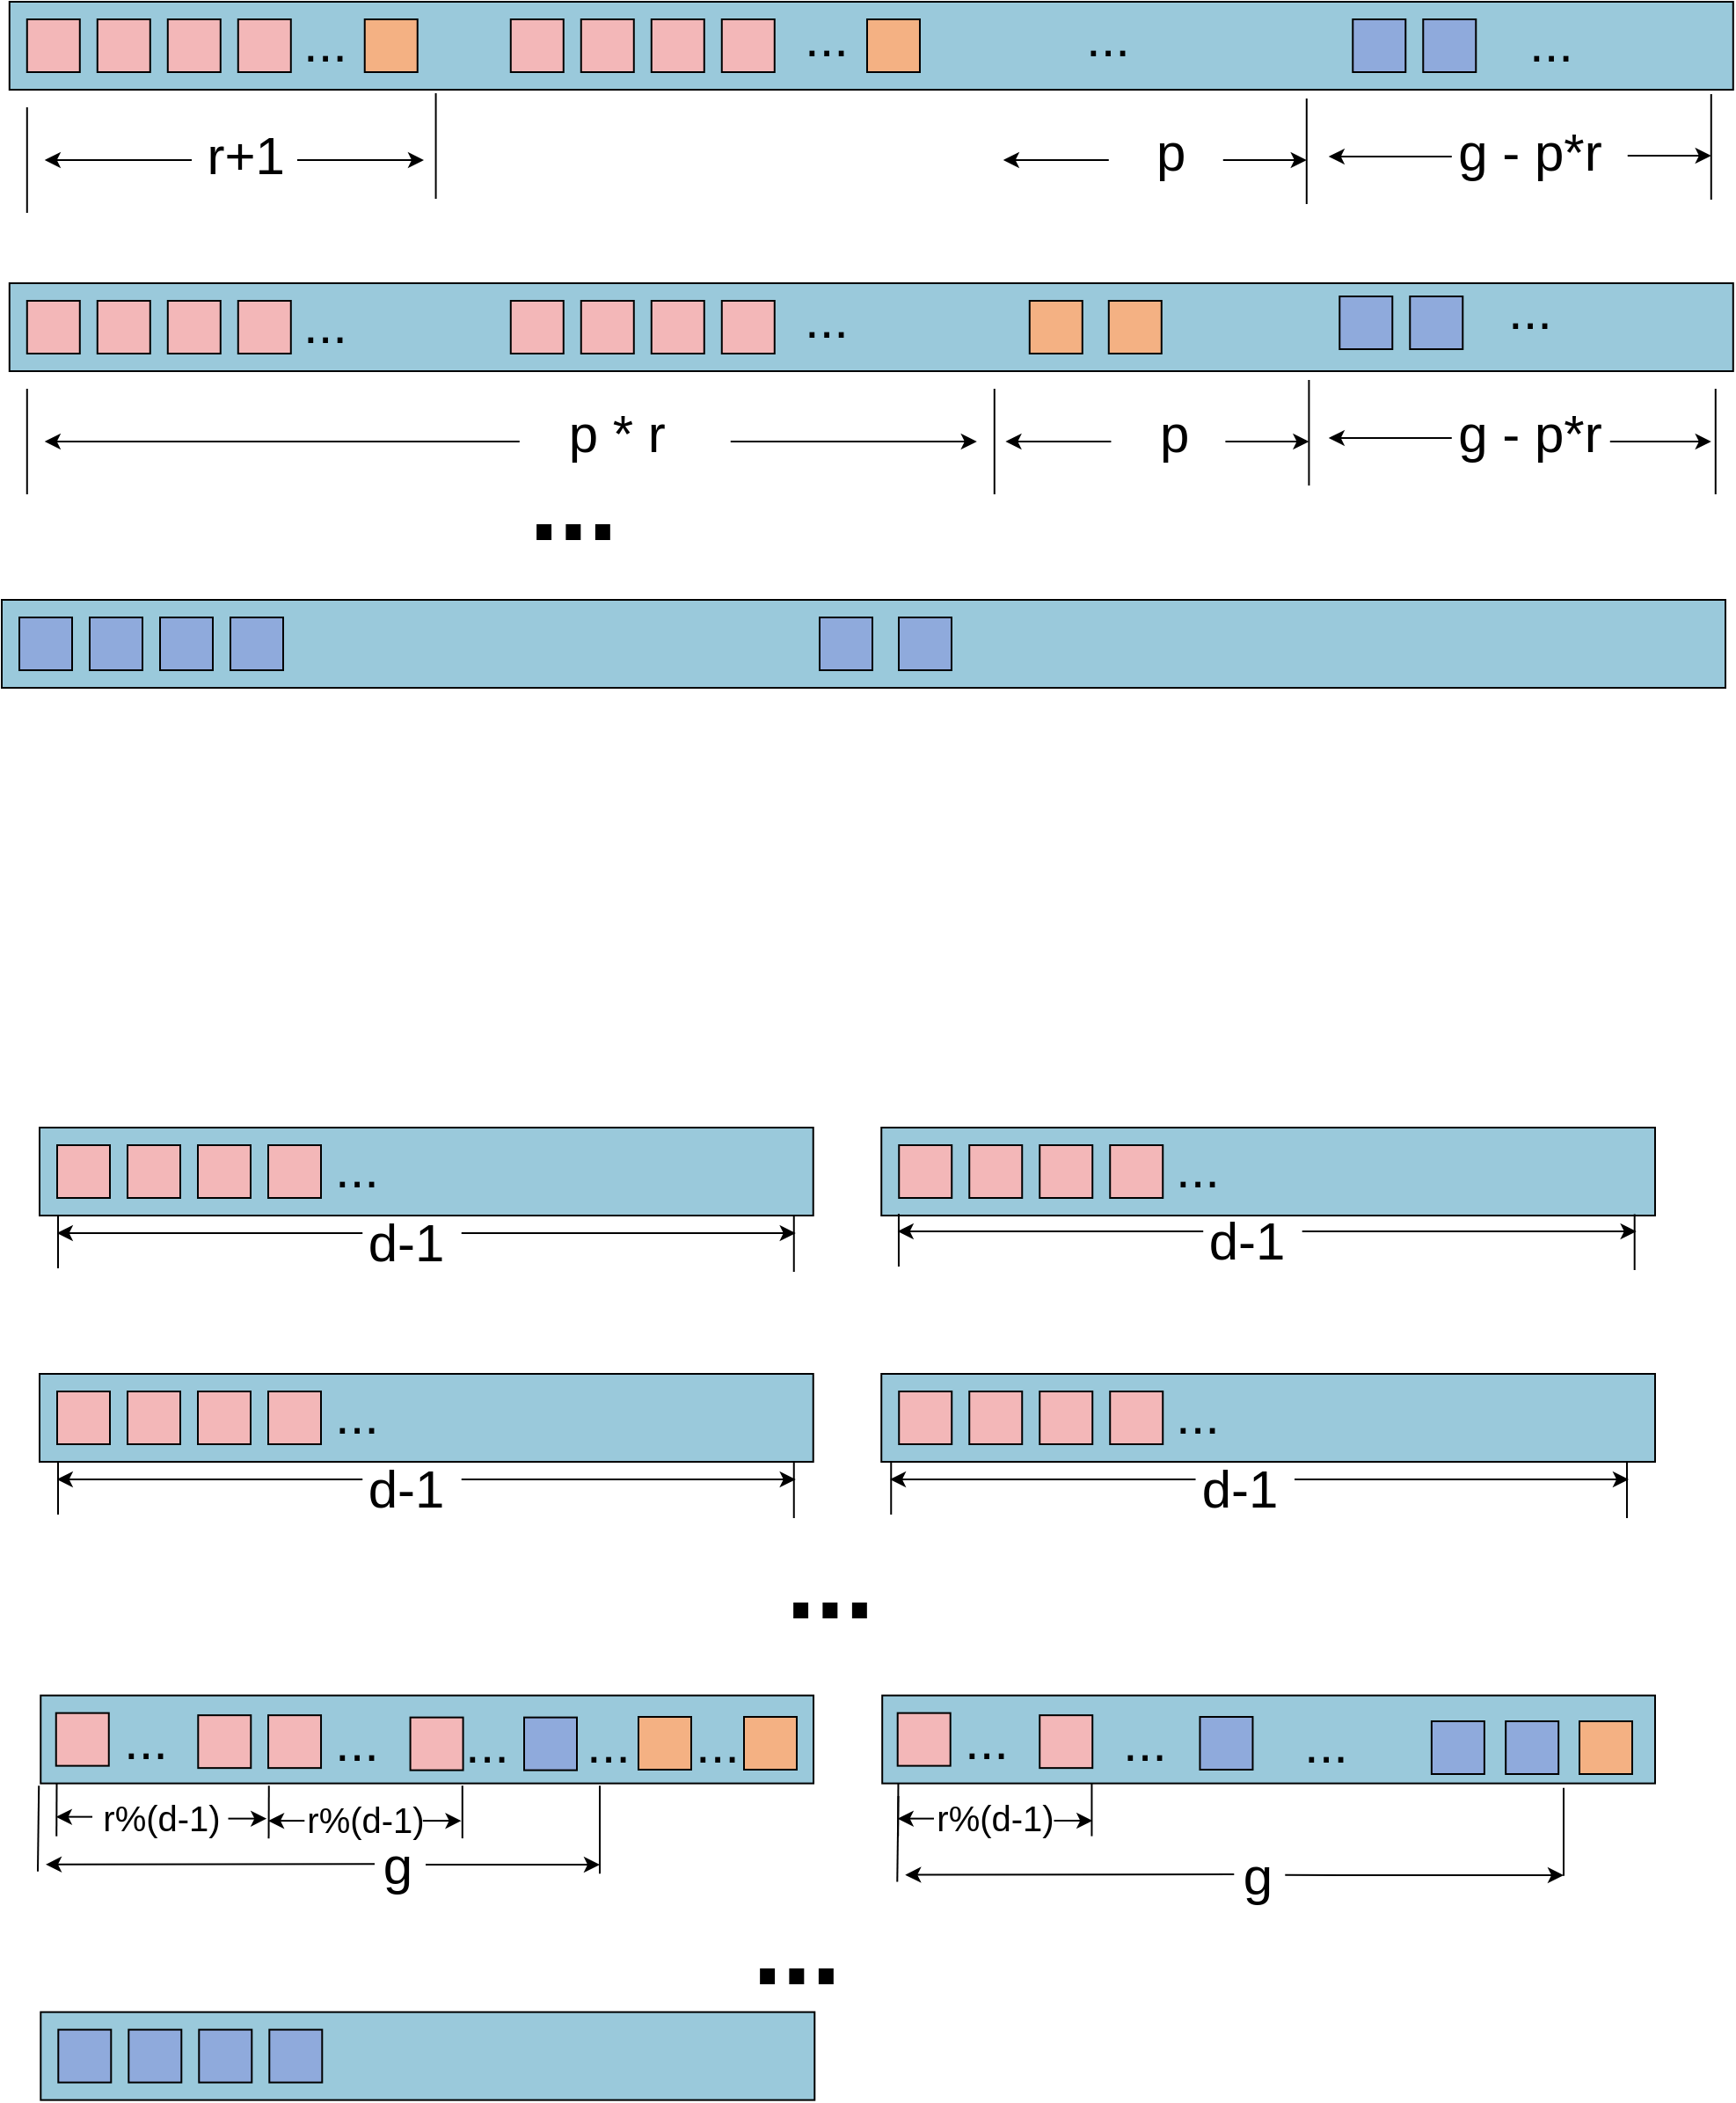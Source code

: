 <mxfile version="21.1.2" type="github">
  <diagram name="第 1 页" id="RxZDRAVCk1ZgQwJ-tOWn">
    <mxGraphModel dx="-123" dy="895" grid="0" gridSize="10" guides="1" tooltips="1" connect="1" arrows="1" fold="1" page="1" pageScale="1" pageWidth="1654" pageHeight="2336" math="0" shadow="0">
      <root>
        <mxCell id="0" />
        <mxCell id="1" parent="0" />
        <mxCell id="lr75-girmY2DZmhZpHpu-1" value="" style="rounded=0;whiteSpace=wrap;html=1;fontSize=30;fillColor=#9AC9DB;" vertex="1" parent="1">
          <mxGeometry x="1703.39" y="178" width="980" height="50" as="geometry" />
        </mxCell>
        <mxCell id="lr75-girmY2DZmhZpHpu-2" value="" style="rounded=0;whiteSpace=wrap;html=1;fontSize=30;fillColor=#F3B7B8;" vertex="1" parent="1">
          <mxGeometry x="1793.39" y="188" width="30" height="30" as="geometry" />
        </mxCell>
        <mxCell id="lr75-girmY2DZmhZpHpu-3" value="" style="rounded=0;whiteSpace=wrap;html=1;fontSize=30;fillColor=#F3B7B8;" vertex="1" parent="1">
          <mxGeometry x="1833.39" y="188" width="30" height="30" as="geometry" />
        </mxCell>
        <mxCell id="lr75-girmY2DZmhZpHpu-4" value="" style="rounded=0;whiteSpace=wrap;html=1;fontSize=30;fillColor=#F3B7B8;" vertex="1" parent="1">
          <mxGeometry x="1713.39" y="188" width="30" height="30" as="geometry" />
        </mxCell>
        <mxCell id="lr75-girmY2DZmhZpHpu-5" value="" style="rounded=0;whiteSpace=wrap;html=1;fontSize=30;fillColor=#F3B7B8;" vertex="1" parent="1">
          <mxGeometry x="1753.39" y="188" width="30" height="30" as="geometry" />
        </mxCell>
        <mxCell id="lr75-girmY2DZmhZpHpu-6" value="" style="endArrow=none;html=1;rounded=0;fontSize=30;" edge="1" parent="1">
          <mxGeometry width="50" height="50" relative="1" as="geometry">
            <mxPoint x="1713.39" y="298" as="sourcePoint" />
            <mxPoint x="1713.39" y="238" as="targetPoint" />
          </mxGeometry>
        </mxCell>
        <mxCell id="lr75-girmY2DZmhZpHpu-7" value="" style="endArrow=none;html=1;rounded=0;fontSize=30;" edge="1" parent="1">
          <mxGeometry width="50" height="50" relative="1" as="geometry">
            <mxPoint x="1945.79" y="290" as="sourcePoint" />
            <mxPoint x="1945.79" y="230" as="targetPoint" />
          </mxGeometry>
        </mxCell>
        <mxCell id="lr75-girmY2DZmhZpHpu-8" value="" style="endArrow=classic;html=1;rounded=0;fontSize=30;" edge="1" parent="1">
          <mxGeometry width="50" height="50" relative="1" as="geometry">
            <mxPoint x="1867" y="268" as="sourcePoint" />
            <mxPoint x="1939" y="268" as="targetPoint" />
          </mxGeometry>
        </mxCell>
        <mxCell id="lr75-girmY2DZmhZpHpu-9" value="" style="endArrow=classic;html=1;rounded=0;fontSize=30;" edge="1" parent="1">
          <mxGeometry width="50" height="50" relative="1" as="geometry">
            <mxPoint x="1807" y="268" as="sourcePoint" />
            <mxPoint x="1723.39" y="268" as="targetPoint" />
          </mxGeometry>
        </mxCell>
        <mxCell id="lr75-girmY2DZmhZpHpu-10" value="" style="rounded=0;whiteSpace=wrap;html=1;fontSize=30;fillColor=#F3B7B8;" vertex="1" parent="1">
          <mxGeometry x="2068.39" y="188" width="30" height="30" as="geometry" />
        </mxCell>
        <mxCell id="lr75-girmY2DZmhZpHpu-11" value="" style="rounded=0;whiteSpace=wrap;html=1;fontSize=30;fillColor=#F3B7B8;" vertex="1" parent="1">
          <mxGeometry x="2108.39" y="188" width="30" height="30" as="geometry" />
        </mxCell>
        <mxCell id="lr75-girmY2DZmhZpHpu-12" value="" style="rounded=0;whiteSpace=wrap;html=1;fontSize=30;fillColor=#F3B7B8;" vertex="1" parent="1">
          <mxGeometry x="1988.39" y="188" width="30" height="30" as="geometry" />
        </mxCell>
        <mxCell id="lr75-girmY2DZmhZpHpu-13" value="" style="rounded=0;whiteSpace=wrap;html=1;fontSize=30;fillColor=#F3B7B8;" vertex="1" parent="1">
          <mxGeometry x="2028.39" y="188" width="30" height="30" as="geometry" />
        </mxCell>
        <mxCell id="lr75-girmY2DZmhZpHpu-14" value="..." style="text;html=1;strokeColor=none;fillColor=none;align=center;verticalAlign=middle;whiteSpace=wrap;rounded=0;fontSize=30;" vertex="1" parent="1">
          <mxGeometry x="1853.39" y="185.5" width="60" height="30" as="geometry" />
        </mxCell>
        <mxCell id="lr75-girmY2DZmhZpHpu-15" value="..." style="text;html=1;strokeColor=none;fillColor=none;align=center;verticalAlign=middle;whiteSpace=wrap;rounded=0;fontSize=30;" vertex="1" parent="1">
          <mxGeometry x="2138.39" y="183" width="60" height="30" as="geometry" />
        </mxCell>
        <mxCell id="lr75-girmY2DZmhZpHpu-16" value="" style="rounded=0;whiteSpace=wrap;html=1;fontSize=30;fillColor=#F4B183;" vertex="1" parent="1">
          <mxGeometry x="1905.37" y="188" width="30" height="30" as="geometry" />
        </mxCell>
        <mxCell id="lr75-girmY2DZmhZpHpu-17" value="" style="rounded=0;whiteSpace=wrap;html=1;fontSize=30;fillColor=#F4B183;" vertex="1" parent="1">
          <mxGeometry x="2190.99" y="188" width="30" height="30" as="geometry" />
        </mxCell>
        <mxCell id="lr75-girmY2DZmhZpHpu-18" value="r+1&amp;nbsp;" style="text;html=1;strokeColor=none;fillColor=none;align=center;verticalAlign=middle;whiteSpace=wrap;rounded=0;fontSize=30;" vertex="1" parent="1">
          <mxGeometry x="1807" y="250" width="70" height="30" as="geometry" />
        </mxCell>
        <mxCell id="lr75-girmY2DZmhZpHpu-19" value="" style="rounded=0;whiteSpace=wrap;html=1;fontSize=30;fillColor=#9AC9DB;" vertex="1" parent="1">
          <mxGeometry x="1703.39" y="338" width="980" height="50" as="geometry" />
        </mxCell>
        <mxCell id="lr75-girmY2DZmhZpHpu-20" value="" style="rounded=0;whiteSpace=wrap;html=1;fontSize=30;fillColor=#F3B7B8;" vertex="1" parent="1">
          <mxGeometry x="1793.39" y="348" width="30" height="30" as="geometry" />
        </mxCell>
        <mxCell id="lr75-girmY2DZmhZpHpu-21" value="" style="rounded=0;whiteSpace=wrap;html=1;fontSize=30;fillColor=#F3B7B8;" vertex="1" parent="1">
          <mxGeometry x="1833.39" y="348" width="30" height="30" as="geometry" />
        </mxCell>
        <mxCell id="lr75-girmY2DZmhZpHpu-22" value="" style="rounded=0;whiteSpace=wrap;html=1;fontSize=30;fillColor=#F3B7B8;" vertex="1" parent="1">
          <mxGeometry x="1713.39" y="348" width="30" height="30" as="geometry" />
        </mxCell>
        <mxCell id="lr75-girmY2DZmhZpHpu-23" value="" style="rounded=0;whiteSpace=wrap;html=1;fontSize=30;fillColor=#F3B7B8;" vertex="1" parent="1">
          <mxGeometry x="1753.39" y="348" width="30" height="30" as="geometry" />
        </mxCell>
        <mxCell id="lr75-girmY2DZmhZpHpu-24" value="" style="endArrow=none;html=1;rounded=0;fontSize=30;" edge="1" parent="1">
          <mxGeometry width="50" height="50" relative="1" as="geometry">
            <mxPoint x="1713.39" y="458" as="sourcePoint" />
            <mxPoint x="1713.39" y="398" as="targetPoint" />
          </mxGeometry>
        </mxCell>
        <mxCell id="lr75-girmY2DZmhZpHpu-25" value="" style="endArrow=none;html=1;rounded=0;fontSize=30;" edge="1" parent="1">
          <mxGeometry width="50" height="50" relative="1" as="geometry">
            <mxPoint x="2263.39" y="458" as="sourcePoint" />
            <mxPoint x="2263.39" y="398" as="targetPoint" />
          </mxGeometry>
        </mxCell>
        <mxCell id="lr75-girmY2DZmhZpHpu-26" value="" style="endArrow=classic;html=1;rounded=0;fontSize=30;" edge="1" parent="1">
          <mxGeometry width="50" height="50" relative="1" as="geometry">
            <mxPoint x="2113.39" y="428" as="sourcePoint" />
            <mxPoint x="2253.39" y="428" as="targetPoint" />
          </mxGeometry>
        </mxCell>
        <mxCell id="lr75-girmY2DZmhZpHpu-27" value="" style="endArrow=classic;html=1;rounded=0;fontSize=30;" edge="1" parent="1">
          <mxGeometry width="50" height="50" relative="1" as="geometry">
            <mxPoint x="1993.39" y="428" as="sourcePoint" />
            <mxPoint x="1723.39" y="428" as="targetPoint" />
          </mxGeometry>
        </mxCell>
        <mxCell id="lr75-girmY2DZmhZpHpu-28" value="" style="rounded=0;whiteSpace=wrap;html=1;fontSize=30;fillColor=#F3B7B8;" vertex="1" parent="1">
          <mxGeometry x="2068.39" y="348" width="30" height="30" as="geometry" />
        </mxCell>
        <mxCell id="lr75-girmY2DZmhZpHpu-29" value="" style="rounded=0;whiteSpace=wrap;html=1;fontSize=30;fillColor=#F3B7B8;" vertex="1" parent="1">
          <mxGeometry x="2108.39" y="348" width="30" height="30" as="geometry" />
        </mxCell>
        <mxCell id="lr75-girmY2DZmhZpHpu-30" value="" style="rounded=0;whiteSpace=wrap;html=1;fontSize=30;fillColor=#F3B7B8;" vertex="1" parent="1">
          <mxGeometry x="1988.39" y="348" width="30" height="30" as="geometry" />
        </mxCell>
        <mxCell id="lr75-girmY2DZmhZpHpu-31" value="" style="rounded=0;whiteSpace=wrap;html=1;fontSize=30;fillColor=#F3B7B8;" vertex="1" parent="1">
          <mxGeometry x="2028.39" y="348" width="30" height="30" as="geometry" />
        </mxCell>
        <mxCell id="lr75-girmY2DZmhZpHpu-32" value="..." style="text;html=1;strokeColor=none;fillColor=none;align=center;verticalAlign=middle;whiteSpace=wrap;rounded=0;fontSize=30;" vertex="1" parent="1">
          <mxGeometry x="1853.39" y="345.5" width="60" height="30" as="geometry" />
        </mxCell>
        <mxCell id="lr75-girmY2DZmhZpHpu-33" value="..." style="text;html=1;strokeColor=none;fillColor=none;align=center;verticalAlign=middle;whiteSpace=wrap;rounded=0;fontSize=30;" vertex="1" parent="1">
          <mxGeometry x="2138.39" y="343" width="60" height="30" as="geometry" />
        </mxCell>
        <mxCell id="lr75-girmY2DZmhZpHpu-34" value="" style="rounded=0;whiteSpace=wrap;html=1;fontSize=30;fillColor=#F4B183;" vertex="1" parent="1">
          <mxGeometry x="2283.39" y="348" width="30" height="30" as="geometry" />
        </mxCell>
        <mxCell id="lr75-girmY2DZmhZpHpu-35" value="" style="rounded=0;whiteSpace=wrap;html=1;fontSize=30;fillColor=#F4B183;" vertex="1" parent="1">
          <mxGeometry x="2328.39" y="348" width="30" height="30" as="geometry" />
        </mxCell>
        <mxCell id="lr75-girmY2DZmhZpHpu-36" value="p * r&amp;nbsp;" style="text;html=1;strokeColor=none;fillColor=none;align=center;verticalAlign=middle;whiteSpace=wrap;rounded=0;fontSize=30;" vertex="1" parent="1">
          <mxGeometry x="1988.39" y="408" width="130" height="30" as="geometry" />
        </mxCell>
        <mxCell id="lr75-girmY2DZmhZpHpu-37" value="" style="rounded=0;whiteSpace=wrap;html=1;fontSize=30;fillColor=#8FAADC;" vertex="1" parent="1">
          <mxGeometry x="2467.14" y="188" width="30" height="30" as="geometry" />
        </mxCell>
        <mxCell id="lr75-girmY2DZmhZpHpu-38" value="" style="rounded=0;whiteSpace=wrap;html=1;fontSize=30;fillColor=#8FAADC;" vertex="1" parent="1">
          <mxGeometry x="2507.14" y="188" width="30" height="30" as="geometry" />
        </mxCell>
        <mxCell id="lr75-girmY2DZmhZpHpu-39" value="" style="rounded=0;whiteSpace=wrap;html=1;fontSize=30;fillColor=#8FAADC;" vertex="1" parent="1">
          <mxGeometry x="2459.64" y="345.5" width="30" height="30" as="geometry" />
        </mxCell>
        <mxCell id="lr75-girmY2DZmhZpHpu-40" value="" style="rounded=0;whiteSpace=wrap;html=1;fontSize=30;fillColor=#8FAADC;" vertex="1" parent="1">
          <mxGeometry x="2499.64" y="345.5" width="30" height="30" as="geometry" />
        </mxCell>
        <mxCell id="lr75-girmY2DZmhZpHpu-41" value="" style="endArrow=none;html=1;rounded=0;fontSize=30;" edge="1" parent="1">
          <mxGeometry width="50" height="50" relative="1" as="geometry">
            <mxPoint x="2440.89" y="293" as="sourcePoint" />
            <mxPoint x="2440.89" y="233" as="targetPoint" />
          </mxGeometry>
        </mxCell>
        <mxCell id="lr75-girmY2DZmhZpHpu-42" value="" style="endArrow=classic;html=1;rounded=0;fontSize=30;" edge="1" parent="1">
          <mxGeometry width="50" height="50" relative="1" as="geometry">
            <mxPoint x="2393.39" y="268" as="sourcePoint" />
            <mxPoint x="2440.89" y="268" as="targetPoint" />
          </mxGeometry>
        </mxCell>
        <mxCell id="lr75-girmY2DZmhZpHpu-43" value="" style="endArrow=classic;html=1;rounded=0;fontSize=30;" edge="1" parent="1">
          <mxGeometry width="50" height="50" relative="1" as="geometry">
            <mxPoint x="2328.39" y="268" as="sourcePoint" />
            <mxPoint x="2268.39" y="268" as="targetPoint" />
          </mxGeometry>
        </mxCell>
        <mxCell id="lr75-girmY2DZmhZpHpu-44" value="p&amp;nbsp;" style="text;html=1;strokeColor=none;fillColor=none;align=center;verticalAlign=middle;whiteSpace=wrap;rounded=0;fontSize=30;" vertex="1" parent="1">
          <mxGeometry x="2303.39" y="248" width="130" height="30" as="geometry" />
        </mxCell>
        <mxCell id="lr75-girmY2DZmhZpHpu-45" value="..." style="text;html=1;strokeColor=none;fillColor=none;align=center;verticalAlign=middle;whiteSpace=wrap;rounded=0;fontSize=30;" vertex="1" parent="1">
          <mxGeometry x="2298.39" y="183" width="60" height="30" as="geometry" />
        </mxCell>
        <mxCell id="lr75-girmY2DZmhZpHpu-46" value="" style="endArrow=none;html=1;rounded=0;fontSize=30;" edge="1" parent="1">
          <mxGeometry width="50" height="50" relative="1" as="geometry">
            <mxPoint x="2442.21" y="453" as="sourcePoint" />
            <mxPoint x="2442.21" y="393" as="targetPoint" />
          </mxGeometry>
        </mxCell>
        <mxCell id="lr75-girmY2DZmhZpHpu-47" value="" style="endArrow=classic;html=1;rounded=0;fontSize=30;" edge="1" parent="1">
          <mxGeometry width="50" height="50" relative="1" as="geometry">
            <mxPoint x="2394.71" y="428" as="sourcePoint" />
            <mxPoint x="2442.21" y="428" as="targetPoint" />
          </mxGeometry>
        </mxCell>
        <mxCell id="lr75-girmY2DZmhZpHpu-48" value="" style="endArrow=classic;html=1;rounded=0;fontSize=30;" edge="1" parent="1">
          <mxGeometry width="50" height="50" relative="1" as="geometry">
            <mxPoint x="2329.71" y="428" as="sourcePoint" />
            <mxPoint x="2269.71" y="428" as="targetPoint" />
          </mxGeometry>
        </mxCell>
        <mxCell id="lr75-girmY2DZmhZpHpu-49" value="p&amp;nbsp;" style="text;html=1;strokeColor=none;fillColor=none;align=center;verticalAlign=middle;whiteSpace=wrap;rounded=0;fontSize=30;" vertex="1" parent="1">
          <mxGeometry x="2304.71" y="408" width="130" height="30" as="geometry" />
        </mxCell>
        <mxCell id="lr75-girmY2DZmhZpHpu-50" value="" style="endArrow=none;html=1;rounded=0;fontSize=30;" edge="1" parent="1">
          <mxGeometry width="50" height="50" relative="1" as="geometry">
            <mxPoint x="2670.89" y="290.5" as="sourcePoint" />
            <mxPoint x="2670.89" y="230.5" as="targetPoint" />
          </mxGeometry>
        </mxCell>
        <mxCell id="lr75-girmY2DZmhZpHpu-51" value="" style="endArrow=classic;html=1;rounded=0;fontSize=30;" edge="1" parent="1">
          <mxGeometry width="50" height="50" relative="1" as="geometry">
            <mxPoint x="2623.39" y="265.5" as="sourcePoint" />
            <mxPoint x="2670.89" y="265.5" as="targetPoint" />
          </mxGeometry>
        </mxCell>
        <mxCell id="lr75-girmY2DZmhZpHpu-52" value="" style="endArrow=classic;html=1;rounded=0;fontSize=30;" edge="1" parent="1">
          <mxGeometry width="50" height="50" relative="1" as="geometry">
            <mxPoint x="2523.39" y="266" as="sourcePoint" />
            <mxPoint x="2453.39" y="266" as="targetPoint" />
          </mxGeometry>
        </mxCell>
        <mxCell id="lr75-girmY2DZmhZpHpu-53" value="g - p*r" style="text;html=1;strokeColor=none;fillColor=none;align=center;verticalAlign=middle;whiteSpace=wrap;rounded=0;fontSize=30;" vertex="1" parent="1">
          <mxGeometry x="2503.39" y="248" width="130" height="30" as="geometry" />
        </mxCell>
        <mxCell id="lr75-girmY2DZmhZpHpu-54" value="" style="endArrow=classic;html=1;rounded=0;fontSize=30;" edge="1" parent="1">
          <mxGeometry width="50" height="50" relative="1" as="geometry">
            <mxPoint x="2613.39" y="428" as="sourcePoint" />
            <mxPoint x="2670.89" y="428" as="targetPoint" />
          </mxGeometry>
        </mxCell>
        <mxCell id="lr75-girmY2DZmhZpHpu-55" value="" style="endArrow=classic;html=1;rounded=0;fontSize=30;" edge="1" parent="1">
          <mxGeometry width="50" height="50" relative="1" as="geometry">
            <mxPoint x="2523.39" y="426.0" as="sourcePoint" />
            <mxPoint x="2453.39" y="426.0" as="targetPoint" />
          </mxGeometry>
        </mxCell>
        <mxCell id="lr75-girmY2DZmhZpHpu-56" value="g - p*r" style="text;html=1;strokeColor=none;fillColor=none;align=center;verticalAlign=middle;whiteSpace=wrap;rounded=0;fontSize=30;" vertex="1" parent="1">
          <mxGeometry x="2518.39" y="408" width="100" height="30" as="geometry" />
        </mxCell>
        <mxCell id="lr75-girmY2DZmhZpHpu-57" value="" style="endArrow=none;html=1;rounded=0;fontSize=30;" edge="1" parent="1">
          <mxGeometry width="50" height="50" relative="1" as="geometry">
            <mxPoint x="2673.39" y="458" as="sourcePoint" />
            <mxPoint x="2673.39" y="398" as="targetPoint" />
          </mxGeometry>
        </mxCell>
        <mxCell id="lr75-girmY2DZmhZpHpu-58" value="&lt;b&gt;&lt;font style=&quot;font-size: 60px;&quot;&gt;...&lt;/font&gt;&lt;/b&gt;" style="text;html=1;strokeColor=none;fillColor=none;align=center;verticalAlign=middle;whiteSpace=wrap;rounded=0;fontSize=30;" vertex="1" parent="1">
          <mxGeometry x="1994.0" y="448" width="60" height="30" as="geometry" />
        </mxCell>
        <mxCell id="lr75-girmY2DZmhZpHpu-64" value="..." style="text;html=1;strokeColor=none;fillColor=none;align=center;verticalAlign=middle;whiteSpace=wrap;rounded=0;fontSize=30;" vertex="1" parent="1">
          <mxGeometry x="2549.64" y="185.5" width="60" height="30" as="geometry" />
        </mxCell>
        <mxCell id="lr75-girmY2DZmhZpHpu-65" value="..." style="text;html=1;strokeColor=none;fillColor=none;align=center;verticalAlign=middle;whiteSpace=wrap;rounded=0;fontSize=30;" vertex="1" parent="1">
          <mxGeometry x="2538.39" y="338" width="60" height="30" as="geometry" />
        </mxCell>
        <mxCell id="lr75-girmY2DZmhZpHpu-66" value="" style="rounded=0;whiteSpace=wrap;html=1;fontSize=30;fillColor=#9AC9DB;" vertex="1" parent="1">
          <mxGeometry x="1699.0" y="518" width="980" height="50" as="geometry" />
        </mxCell>
        <mxCell id="lr75-girmY2DZmhZpHpu-67" value="" style="rounded=0;whiteSpace=wrap;html=1;fontSize=30;fillColor=#8FAADC;" vertex="1" parent="1">
          <mxGeometry x="1709.0" y="528" width="30" height="30" as="geometry" />
        </mxCell>
        <mxCell id="lr75-girmY2DZmhZpHpu-68" value="" style="rounded=0;whiteSpace=wrap;html=1;fontSize=30;fillColor=#8FAADC;" vertex="1" parent="1">
          <mxGeometry x="1749.0" y="528" width="30" height="30" as="geometry" />
        </mxCell>
        <mxCell id="lr75-girmY2DZmhZpHpu-69" value="" style="rounded=0;whiteSpace=wrap;html=1;fontSize=30;fillColor=#8FAADC;" vertex="1" parent="1">
          <mxGeometry x="1789.0" y="528" width="30" height="30" as="geometry" />
        </mxCell>
        <mxCell id="lr75-girmY2DZmhZpHpu-70" value="" style="rounded=0;whiteSpace=wrap;html=1;fontSize=30;fillColor=#8FAADC;" vertex="1" parent="1">
          <mxGeometry x="1829.0" y="528" width="30" height="30" as="geometry" />
        </mxCell>
        <mxCell id="lr75-girmY2DZmhZpHpu-71" value="" style="rounded=0;whiteSpace=wrap;html=1;fontSize=30;fillColor=#8FAADC;" vertex="1" parent="1">
          <mxGeometry x="2164" y="528" width="30" height="30" as="geometry" />
        </mxCell>
        <mxCell id="lr75-girmY2DZmhZpHpu-72" value="" style="rounded=0;whiteSpace=wrap;html=1;fontSize=30;fillColor=#8FAADC;" vertex="1" parent="1">
          <mxGeometry x="2209" y="528" width="30" height="30" as="geometry" />
        </mxCell>
        <mxCell id="lr75-girmY2DZmhZpHpu-88" value="" style="rounded=0;whiteSpace=wrap;html=1;fontSize=30;fillColor=#9AC9DB;" vertex="1" parent="1">
          <mxGeometry x="1720.5" y="818.0" width="439.87" height="50" as="geometry" />
        </mxCell>
        <mxCell id="lr75-girmY2DZmhZpHpu-89" value="" style="rounded=0;whiteSpace=wrap;html=1;fontSize=30;fillColor=#F3B7B8;" vertex="1" parent="1">
          <mxGeometry x="1810.5" y="828.0" width="30" height="30" as="geometry" />
        </mxCell>
        <mxCell id="lr75-girmY2DZmhZpHpu-90" value="" style="rounded=0;whiteSpace=wrap;html=1;fontSize=30;fillColor=#F3B7B8;" vertex="1" parent="1">
          <mxGeometry x="1850.5" y="828.0" width="30" height="30" as="geometry" />
        </mxCell>
        <mxCell id="lr75-girmY2DZmhZpHpu-91" value="" style="rounded=0;whiteSpace=wrap;html=1;fontSize=30;fillColor=#F3B7B8;" vertex="1" parent="1">
          <mxGeometry x="1730.5" y="828.0" width="30" height="30" as="geometry" />
        </mxCell>
        <mxCell id="lr75-girmY2DZmhZpHpu-92" value="" style="rounded=0;whiteSpace=wrap;html=1;fontSize=30;fillColor=#F3B7B8;" vertex="1" parent="1">
          <mxGeometry x="1770.5" y="828.0" width="30" height="30" as="geometry" />
        </mxCell>
        <mxCell id="lr75-girmY2DZmhZpHpu-94" value="" style="endArrow=none;html=1;rounded=0;fontSize=30;entryX=0.975;entryY=0.965;entryDx=0;entryDy=0;entryPerimeter=0;" edge="1" parent="1">
          <mxGeometry width="50" height="50" relative="1" as="geometry">
            <mxPoint x="2149.37" y="900.0" as="sourcePoint" />
            <mxPoint x="2149.373" y="868.25" as="targetPoint" />
          </mxGeometry>
        </mxCell>
        <mxCell id="lr75-girmY2DZmhZpHpu-97" value="..." style="text;html=1;strokeColor=none;fillColor=none;align=center;verticalAlign=middle;whiteSpace=wrap;rounded=0;fontSize=30;" vertex="1" parent="1">
          <mxGeometry x="1870.5" y="825.5" width="60" height="30" as="geometry" />
        </mxCell>
        <mxCell id="lr75-girmY2DZmhZpHpu-98" value="" style="rounded=0;whiteSpace=wrap;html=1;fontSize=30;fillColor=#9AC9DB;" vertex="1" parent="1">
          <mxGeometry x="1721.15" y="1320.82" width="440" height="50" as="geometry" />
        </mxCell>
        <mxCell id="lr75-girmY2DZmhZpHpu-99" value="" style="rounded=0;whiteSpace=wrap;html=1;fontSize=30;fillColor=#8FAADC;" vertex="1" parent="1">
          <mxGeometry x="1731.15" y="1330.82" width="30" height="30" as="geometry" />
        </mxCell>
        <mxCell id="lr75-girmY2DZmhZpHpu-100" value="" style="rounded=0;whiteSpace=wrap;html=1;fontSize=30;fillColor=#8FAADC;" vertex="1" parent="1">
          <mxGeometry x="1771.15" y="1330.82" width="30" height="30" as="geometry" />
        </mxCell>
        <mxCell id="lr75-girmY2DZmhZpHpu-101" value="" style="rounded=0;whiteSpace=wrap;html=1;fontSize=30;fillColor=#8FAADC;" vertex="1" parent="1">
          <mxGeometry x="1811.15" y="1330.82" width="30" height="30" as="geometry" />
        </mxCell>
        <mxCell id="lr75-girmY2DZmhZpHpu-102" value="" style="rounded=0;whiteSpace=wrap;html=1;fontSize=30;fillColor=#8FAADC;" vertex="1" parent="1">
          <mxGeometry x="1851.15" y="1330.82" width="30" height="30" as="geometry" />
        </mxCell>
        <mxCell id="lr75-girmY2DZmhZpHpu-107" value="" style="endArrow=none;html=1;rounded=0;fontSize=30;" edge="1" parent="1">
          <mxGeometry width="50" height="50" relative="1" as="geometry">
            <mxPoint x="1731" y="898.0" as="sourcePoint" />
            <mxPoint x="1731" y="868.0" as="targetPoint" />
          </mxGeometry>
        </mxCell>
        <mxCell id="lr75-girmY2DZmhZpHpu-108" value="" style="endArrow=classic;html=1;rounded=0;fontSize=30;" edge="1" parent="1">
          <mxGeometry width="50" height="50" relative="1" as="geometry">
            <mxPoint x="1904.12" y="878.0" as="sourcePoint" />
            <mxPoint x="1730.37" y="878.0" as="targetPoint" />
          </mxGeometry>
        </mxCell>
        <mxCell id="lr75-girmY2DZmhZpHpu-109" value="" style="endArrow=classic;html=1;rounded=0;fontSize=30;" edge="1" parent="1">
          <mxGeometry width="50" height="50" relative="1" as="geometry">
            <mxPoint x="1960.37" y="878.0" as="sourcePoint" />
            <mxPoint x="2150.37" y="878.0" as="targetPoint" />
          </mxGeometry>
        </mxCell>
        <mxCell id="lr75-girmY2DZmhZpHpu-110" value="d-1" style="text;html=1;strokeColor=none;fillColor=none;align=center;verticalAlign=middle;whiteSpace=wrap;rounded=0;fontSize=30;" vertex="1" parent="1">
          <mxGeometry x="1902.25" y="868.0" width="53.75" height="30" as="geometry" />
        </mxCell>
        <mxCell id="lr75-girmY2DZmhZpHpu-111" value="" style="rounded=0;whiteSpace=wrap;html=1;fontSize=30;fillColor=#9AC9DB;" vertex="1" parent="1">
          <mxGeometry x="1721.13" y="1140.82" width="439.39" height="50" as="geometry" />
        </mxCell>
        <mxCell id="lr75-girmY2DZmhZpHpu-112" value="" style="rounded=0;whiteSpace=wrap;html=1;fontSize=30;fillColor=#F4B183;" vertex="1" parent="1">
          <mxGeometry x="2121" y="1153.0" width="30" height="30" as="geometry" />
        </mxCell>
        <mxCell id="lr75-girmY2DZmhZpHpu-113" value="" style="rounded=0;whiteSpace=wrap;html=1;fontSize=30;fillColor=#F3B7B8;" vertex="1" parent="1">
          <mxGeometry x="1729.88" y="1150.82" width="30" height="30" as="geometry" />
        </mxCell>
        <mxCell id="lr75-girmY2DZmhZpHpu-114" value="..." style="text;html=1;strokeColor=none;fillColor=none;align=center;verticalAlign=middle;whiteSpace=wrap;rounded=0;fontSize=30;" vertex="1" parent="1">
          <mxGeometry x="1750.65" y="1150.82" width="60" height="30" as="geometry" />
        </mxCell>
        <mxCell id="lr75-girmY2DZmhZpHpu-115" value="" style="endArrow=none;html=1;rounded=0;fontSize=30;" edge="1" parent="1">
          <mxGeometry width="50" height="50" relative="1" as="geometry">
            <mxPoint x="1730.12" y="1220.82" as="sourcePoint" />
            <mxPoint x="1730.25" y="1190.82" as="targetPoint" />
          </mxGeometry>
        </mxCell>
        <mxCell id="lr75-girmY2DZmhZpHpu-116" value="" style="endArrow=classic;html=1;rounded=0;fontSize=30;" edge="1" parent="1">
          <mxGeometry width="50" height="50" relative="1" as="geometry">
            <mxPoint x="2228.99" y="1210.82" as="sourcePoint" />
            <mxPoint x="2208.35" y="1210.82" as="targetPoint" />
          </mxGeometry>
        </mxCell>
        <mxCell id="lr75-girmY2DZmhZpHpu-117" value="" style="endArrow=classic;html=1;rounded=0;fontSize=30;" edge="1" parent="1">
          <mxGeometry width="50" height="50" relative="1" as="geometry">
            <mxPoint x="1827.75" y="1210.82" as="sourcePoint" />
            <mxPoint x="1849.62" y="1210.82" as="targetPoint" />
          </mxGeometry>
        </mxCell>
        <mxCell id="lr75-girmY2DZmhZpHpu-118" value="&lt;font style=&quot;font-size: 20px;&quot;&gt;r%(d-1)&lt;/font&gt;" style="text;html=1;strokeColor=none;fillColor=none;align=center;verticalAlign=middle;whiteSpace=wrap;rounded=0;fontSize=30;" vertex="1" parent="1">
          <mxGeometry x="1747.14" y="1192.07" width="86.25" height="30" as="geometry" />
        </mxCell>
        <mxCell id="lr75-girmY2DZmhZpHpu-120" value="" style="rounded=0;whiteSpace=wrap;html=1;fontSize=30;fillColor=#F3B7B8;" vertex="1" parent="1">
          <mxGeometry x="1810.65" y="1152.07" width="30" height="30" as="geometry" />
        </mxCell>
        <mxCell id="lr75-girmY2DZmhZpHpu-121" value="" style="rounded=0;whiteSpace=wrap;html=1;fontSize=30;fillColor=#F4B183;" vertex="1" parent="1">
          <mxGeometry x="2061" y="1153.0" width="30" height="30" as="geometry" />
        </mxCell>
        <mxCell id="lr75-girmY2DZmhZpHpu-122" value="" style="rounded=0;whiteSpace=wrap;html=1;fontSize=30;fillColor=#9AC9DB;" vertex="1" parent="1">
          <mxGeometry x="2199.12" y="818.0" width="439.87" height="50" as="geometry" />
        </mxCell>
        <mxCell id="lr75-girmY2DZmhZpHpu-123" value="" style="rounded=0;whiteSpace=wrap;html=1;fontSize=30;fillColor=#F3B7B8;" vertex="1" parent="1">
          <mxGeometry x="2289.12" y="828.0" width="30" height="30" as="geometry" />
        </mxCell>
        <mxCell id="lr75-girmY2DZmhZpHpu-124" value="" style="rounded=0;whiteSpace=wrap;html=1;fontSize=30;fillColor=#F3B7B8;" vertex="1" parent="1">
          <mxGeometry x="2329.12" y="828.0" width="30" height="30" as="geometry" />
        </mxCell>
        <mxCell id="lr75-girmY2DZmhZpHpu-125" value="" style="rounded=0;whiteSpace=wrap;html=1;fontSize=30;fillColor=#F3B7B8;" vertex="1" parent="1">
          <mxGeometry x="2209.12" y="828.0" width="30" height="30" as="geometry" />
        </mxCell>
        <mxCell id="lr75-girmY2DZmhZpHpu-126" value="" style="rounded=0;whiteSpace=wrap;html=1;fontSize=30;fillColor=#F3B7B8;" vertex="1" parent="1">
          <mxGeometry x="2249.12" y="828.0" width="30" height="30" as="geometry" />
        </mxCell>
        <mxCell id="lr75-girmY2DZmhZpHpu-127" value="..." style="text;html=1;strokeColor=none;fillColor=none;align=center;verticalAlign=middle;whiteSpace=wrap;rounded=0;fontSize=30;" vertex="1" parent="1">
          <mxGeometry x="2349.12" y="825.5" width="60" height="30" as="geometry" />
        </mxCell>
        <mxCell id="lr75-girmY2DZmhZpHpu-130" value="" style="rounded=0;whiteSpace=wrap;html=1;fontSize=30;fillColor=#9AC9DB;" vertex="1" parent="1">
          <mxGeometry x="1720.5" y="958" width="439.87" height="50" as="geometry" />
        </mxCell>
        <mxCell id="lr75-girmY2DZmhZpHpu-131" value="" style="rounded=0;whiteSpace=wrap;html=1;fontSize=30;fillColor=#F3B7B8;" vertex="1" parent="1">
          <mxGeometry x="1810.5" y="968" width="30" height="30" as="geometry" />
        </mxCell>
        <mxCell id="lr75-girmY2DZmhZpHpu-132" value="" style="rounded=0;whiteSpace=wrap;html=1;fontSize=30;fillColor=#F3B7B8;" vertex="1" parent="1">
          <mxGeometry x="1850.5" y="968" width="30" height="30" as="geometry" />
        </mxCell>
        <mxCell id="lr75-girmY2DZmhZpHpu-133" value="" style="rounded=0;whiteSpace=wrap;html=1;fontSize=30;fillColor=#F3B7B8;" vertex="1" parent="1">
          <mxGeometry x="1730.5" y="968" width="30" height="30" as="geometry" />
        </mxCell>
        <mxCell id="lr75-girmY2DZmhZpHpu-134" value="" style="rounded=0;whiteSpace=wrap;html=1;fontSize=30;fillColor=#F3B7B8;" vertex="1" parent="1">
          <mxGeometry x="1770.5" y="968" width="30" height="30" as="geometry" />
        </mxCell>
        <mxCell id="lr75-girmY2DZmhZpHpu-136" value="" style="endArrow=none;html=1;rounded=0;fontSize=30;entryX=0.975;entryY=0.965;entryDx=0;entryDy=0;entryPerimeter=0;" edge="1" parent="1">
          <mxGeometry width="50" height="50" relative="1" as="geometry">
            <mxPoint x="2149.37" y="1040" as="sourcePoint" />
            <mxPoint x="2149.373" y="1008.25" as="targetPoint" />
          </mxGeometry>
        </mxCell>
        <mxCell id="lr75-girmY2DZmhZpHpu-139" value="..." style="text;html=1;strokeColor=none;fillColor=none;align=center;verticalAlign=middle;whiteSpace=wrap;rounded=0;fontSize=30;" vertex="1" parent="1">
          <mxGeometry x="1870.5" y="965.5" width="60" height="30" as="geometry" />
        </mxCell>
        <mxCell id="lr75-girmY2DZmhZpHpu-140" value="" style="endArrow=none;html=1;rounded=0;fontSize=30;" edge="1" parent="1">
          <mxGeometry width="50" height="50" relative="1" as="geometry">
            <mxPoint x="1731" y="1038" as="sourcePoint" />
            <mxPoint x="1731" y="1008" as="targetPoint" />
          </mxGeometry>
        </mxCell>
        <mxCell id="lr75-girmY2DZmhZpHpu-141" value="" style="endArrow=classic;html=1;rounded=0;fontSize=30;" edge="1" parent="1">
          <mxGeometry width="50" height="50" relative="1" as="geometry">
            <mxPoint x="1904.12" y="1018" as="sourcePoint" />
            <mxPoint x="1730.37" y="1018" as="targetPoint" />
          </mxGeometry>
        </mxCell>
        <mxCell id="lr75-girmY2DZmhZpHpu-142" value="" style="endArrow=classic;html=1;rounded=0;fontSize=30;" edge="1" parent="1">
          <mxGeometry width="50" height="50" relative="1" as="geometry">
            <mxPoint x="1960.37" y="1018" as="sourcePoint" />
            <mxPoint x="2150.37" y="1018" as="targetPoint" />
          </mxGeometry>
        </mxCell>
        <mxCell id="lr75-girmY2DZmhZpHpu-143" value="d-1" style="text;html=1;strokeColor=none;fillColor=none;align=center;verticalAlign=middle;whiteSpace=wrap;rounded=0;fontSize=30;" vertex="1" parent="1">
          <mxGeometry x="1902.25" y="1008" width="53.75" height="30" as="geometry" />
        </mxCell>
        <mxCell id="lr75-girmY2DZmhZpHpu-144" value="" style="rounded=0;whiteSpace=wrap;html=1;fontSize=30;fillColor=#9AC9DB;" vertex="1" parent="1">
          <mxGeometry x="2199.12" y="958" width="439.87" height="50" as="geometry" />
        </mxCell>
        <mxCell id="lr75-girmY2DZmhZpHpu-145" value="" style="rounded=0;whiteSpace=wrap;html=1;fontSize=30;fillColor=#F3B7B8;" vertex="1" parent="1">
          <mxGeometry x="2289.12" y="968" width="30" height="30" as="geometry" />
        </mxCell>
        <mxCell id="lr75-girmY2DZmhZpHpu-146" value="" style="rounded=0;whiteSpace=wrap;html=1;fontSize=30;fillColor=#F3B7B8;" vertex="1" parent="1">
          <mxGeometry x="2329.12" y="968" width="30" height="30" as="geometry" />
        </mxCell>
        <mxCell id="lr75-girmY2DZmhZpHpu-147" value="" style="rounded=0;whiteSpace=wrap;html=1;fontSize=30;fillColor=#F3B7B8;" vertex="1" parent="1">
          <mxGeometry x="2209.12" y="968" width="30" height="30" as="geometry" />
        </mxCell>
        <mxCell id="lr75-girmY2DZmhZpHpu-148" value="" style="rounded=0;whiteSpace=wrap;html=1;fontSize=30;fillColor=#F3B7B8;" vertex="1" parent="1">
          <mxGeometry x="2249.12" y="968" width="30" height="30" as="geometry" />
        </mxCell>
        <mxCell id="lr75-girmY2DZmhZpHpu-149" value="..." style="text;html=1;strokeColor=none;fillColor=none;align=center;verticalAlign=middle;whiteSpace=wrap;rounded=0;fontSize=30;" vertex="1" parent="1">
          <mxGeometry x="2349.12" y="965.5" width="60" height="30" as="geometry" />
        </mxCell>
        <mxCell id="lr75-girmY2DZmhZpHpu-152" value="..." style="text;html=1;strokeColor=none;fillColor=none;align=center;verticalAlign=middle;whiteSpace=wrap;rounded=0;fontSize=30;" vertex="1" parent="1">
          <mxGeometry x="1945.41" y="1153.32" width="60" height="30" as="geometry" />
        </mxCell>
        <mxCell id="lr75-girmY2DZmhZpHpu-153" value="..." style="text;html=1;strokeColor=none;fillColor=none;align=center;verticalAlign=middle;whiteSpace=wrap;rounded=0;fontSize=30;" vertex="1" parent="1">
          <mxGeometry x="2076.41" y="1153.0" width="60" height="30" as="geometry" />
        </mxCell>
        <mxCell id="lr75-girmY2DZmhZpHpu-156" value="" style="rounded=0;whiteSpace=wrap;html=1;fontSize=30;fillColor=#F3B7B8;" vertex="1" parent="1">
          <mxGeometry x="1850.52" y="1152.07" width="30" height="30" as="geometry" />
        </mxCell>
        <mxCell id="lr75-girmY2DZmhZpHpu-157" value="..." style="text;html=1;strokeColor=none;fillColor=none;align=center;verticalAlign=middle;whiteSpace=wrap;rounded=0;fontSize=30;" vertex="1" parent="1">
          <mxGeometry x="1871.29" y="1152.07" width="60" height="30" as="geometry" />
        </mxCell>
        <mxCell id="lr75-girmY2DZmhZpHpu-158" value="" style="endArrow=none;html=1;rounded=0;fontSize=30;" edge="1" parent="1">
          <mxGeometry width="50" height="50" relative="1" as="geometry">
            <mxPoint x="1850.76" y="1222.07" as="sourcePoint" />
            <mxPoint x="1850.89" y="1192.07" as="targetPoint" />
          </mxGeometry>
        </mxCell>
        <mxCell id="lr75-girmY2DZmhZpHpu-159" value="" style="endArrow=classic;html=1;rounded=0;fontSize=30;" edge="1" parent="1">
          <mxGeometry width="50" height="50" relative="1" as="geometry">
            <mxPoint x="1871.16" y="1212.07" as="sourcePoint" />
            <mxPoint x="1850.52" y="1212.07" as="targetPoint" />
          </mxGeometry>
        </mxCell>
        <mxCell id="lr75-girmY2DZmhZpHpu-160" value="" style="endArrow=classic;html=1;rounded=0;fontSize=30;" edge="1" parent="1">
          <mxGeometry width="50" height="50" relative="1" as="geometry">
            <mxPoint x="1938.39" y="1212.07" as="sourcePoint" />
            <mxPoint x="1960.26" y="1212.07" as="targetPoint" />
          </mxGeometry>
        </mxCell>
        <mxCell id="lr75-girmY2DZmhZpHpu-161" value="&lt;font style=&quot;font-size: 20px;&quot;&gt;r%(d-1)&lt;/font&gt;" style="text;html=1;strokeColor=none;fillColor=none;align=center;verticalAlign=middle;whiteSpace=wrap;rounded=0;fontSize=30;" vertex="1" parent="1">
          <mxGeometry x="1863.16" y="1193.32" width="86.25" height="30" as="geometry" />
        </mxCell>
        <mxCell id="lr75-girmY2DZmhZpHpu-162" value="" style="endArrow=none;html=1;rounded=0;fontSize=30;" edge="1" parent="1">
          <mxGeometry width="50" height="50" relative="1" as="geometry">
            <mxPoint x="1960.89" y="1222.07" as="sourcePoint" />
            <mxPoint x="1960.89" y="1192.07" as="targetPoint" />
          </mxGeometry>
        </mxCell>
        <mxCell id="lr75-girmY2DZmhZpHpu-163" value="" style="rounded=0;whiteSpace=wrap;html=1;fontSize=30;fillColor=#F3B7B8;" vertex="1" parent="1">
          <mxGeometry x="1931.29" y="1153.32" width="30" height="30" as="geometry" />
        </mxCell>
        <mxCell id="lr75-girmY2DZmhZpHpu-167" value="&lt;b&gt;&lt;font style=&quot;font-size: 60px;&quot;&gt;...&lt;/font&gt;&lt;/b&gt;" style="text;html=1;strokeColor=none;fillColor=none;align=center;verticalAlign=middle;whiteSpace=wrap;rounded=0;fontSize=30;" vertex="1" parent="1">
          <mxGeometry x="2140" y="1060.82" width="60" height="30" as="geometry" />
        </mxCell>
        <mxCell id="lr75-girmY2DZmhZpHpu-168" value="" style="rounded=0;whiteSpace=wrap;html=1;fontSize=30;fillColor=#8FAADC;" vertex="1" parent="1">
          <mxGeometry x="1996" y="1153.32" width="30" height="30" as="geometry" />
        </mxCell>
        <mxCell id="lr75-girmY2DZmhZpHpu-169" value="..." style="text;html=1;strokeColor=none;fillColor=none;align=center;verticalAlign=middle;whiteSpace=wrap;rounded=0;fontSize=30;" vertex="1" parent="1">
          <mxGeometry x="2013.8" y="1153.32" width="60" height="30" as="geometry" />
        </mxCell>
        <mxCell id="lr75-girmY2DZmhZpHpu-171" value="" style="endArrow=classic;html=1;rounded=0;fontSize=30;" edge="1" parent="1">
          <mxGeometry width="50" height="50" relative="1" as="geometry">
            <mxPoint x="1911" y="1236.57" as="sourcePoint" />
            <mxPoint x="1724.0" y="1236.89" as="targetPoint" />
          </mxGeometry>
        </mxCell>
        <mxCell id="lr75-girmY2DZmhZpHpu-172" value="&amp;nbsp;g" style="text;html=1;strokeColor=none;fillColor=none;align=center;verticalAlign=middle;whiteSpace=wrap;rounded=0;fontSize=30;" vertex="1" parent="1">
          <mxGeometry x="1902.25" y="1222.07" width="36.25" height="30" as="geometry" />
        </mxCell>
        <mxCell id="lr75-girmY2DZmhZpHpu-173" value="" style="rounded=0;whiteSpace=wrap;html=1;fontSize=30;fillColor=#9AC9DB;" vertex="1" parent="1">
          <mxGeometry x="2199.6" y="1140.82" width="439.39" height="50" as="geometry" />
        </mxCell>
        <mxCell id="lr75-girmY2DZmhZpHpu-174" value="" style="rounded=0;whiteSpace=wrap;html=1;fontSize=30;fillColor=#F3B7B8;" vertex="1" parent="1">
          <mxGeometry x="2208.35" y="1150.82" width="30" height="30" as="geometry" />
        </mxCell>
        <mxCell id="lr75-girmY2DZmhZpHpu-175" value="..." style="text;html=1;strokeColor=none;fillColor=none;align=center;verticalAlign=middle;whiteSpace=wrap;rounded=0;fontSize=30;" vertex="1" parent="1">
          <mxGeometry x="2229.12" y="1150.82" width="60" height="30" as="geometry" />
        </mxCell>
        <mxCell id="lr75-girmY2DZmhZpHpu-176" value="" style="endArrow=none;html=1;rounded=0;fontSize=30;" edge="1" parent="1">
          <mxGeometry width="50" height="50" relative="1" as="geometry">
            <mxPoint x="2208.59" y="1220.82" as="sourcePoint" />
            <mxPoint x="2208.72" y="1190.82" as="targetPoint" />
          </mxGeometry>
        </mxCell>
        <mxCell id="lr75-girmY2DZmhZpHpu-179" value="&lt;font style=&quot;font-size: 20px;&quot;&gt;r%(d-1)&lt;/font&gt;" style="text;html=1;strokeColor=none;fillColor=none;align=center;verticalAlign=middle;whiteSpace=wrap;rounded=0;fontSize=30;" vertex="1" parent="1">
          <mxGeometry x="2220.99" y="1192.07" width="86.25" height="30" as="geometry" />
        </mxCell>
        <mxCell id="lr75-girmY2DZmhZpHpu-180" value="" style="endArrow=none;html=1;rounded=0;fontSize=30;" edge="1" parent="1">
          <mxGeometry width="50" height="50" relative="1" as="geometry">
            <mxPoint x="2318.72" y="1220.82" as="sourcePoint" />
            <mxPoint x="2318.72" y="1190.82" as="targetPoint" />
          </mxGeometry>
        </mxCell>
        <mxCell id="lr75-girmY2DZmhZpHpu-181" value="" style="rounded=0;whiteSpace=wrap;html=1;fontSize=30;fillColor=#F3B7B8;" vertex="1" parent="1">
          <mxGeometry x="2289.12" y="1152.07" width="30" height="30" as="geometry" />
        </mxCell>
        <mxCell id="lr75-girmY2DZmhZpHpu-182" value="" style="rounded=0;whiteSpace=wrap;html=1;fontSize=30;fillColor=#F4B183;" vertex="1" parent="1">
          <mxGeometry x="2596.0" y="1155.5" width="30" height="30" as="geometry" />
        </mxCell>
        <mxCell id="lr75-girmY2DZmhZpHpu-183" value="..." style="text;html=1;strokeColor=none;fillColor=none;align=center;verticalAlign=middle;whiteSpace=wrap;rounded=0;fontSize=30;" vertex="1" parent="1">
          <mxGeometry x="2319.12" y="1152.07" width="60" height="30" as="geometry" />
        </mxCell>
        <mxCell id="lr75-girmY2DZmhZpHpu-184" value="" style="endArrow=none;html=1;rounded=0;fontSize=30;" edge="1" parent="1">
          <mxGeometry width="50" height="50" relative="1" as="geometry">
            <mxPoint x="1719.5" y="1240.82" as="sourcePoint" />
            <mxPoint x="1720.11" y="1192.07" as="targetPoint" />
          </mxGeometry>
        </mxCell>
        <mxCell id="lr75-girmY2DZmhZpHpu-185" value="" style="endArrow=none;html=1;rounded=0;fontSize=30;" edge="1" parent="1">
          <mxGeometry width="50" height="50" relative="1" as="geometry">
            <mxPoint x="2039.0" y="1242.07" as="sourcePoint" />
            <mxPoint x="2039.0" y="1192.07" as="targetPoint" />
          </mxGeometry>
        </mxCell>
        <mxCell id="lr75-girmY2DZmhZpHpu-186" value="" style="rounded=0;whiteSpace=wrap;html=1;fontSize=30;fillColor=#8FAADC;" vertex="1" parent="1">
          <mxGeometry x="2554.09" y="1155.5" width="30" height="30" as="geometry" />
        </mxCell>
        <mxCell id="lr75-girmY2DZmhZpHpu-187" value="" style="endArrow=classic;html=1;rounded=0;fontSize=30;" edge="1" parent="1">
          <mxGeometry width="50" height="50" relative="1" as="geometry">
            <mxPoint x="1940" y="1237" as="sourcePoint" />
            <mxPoint x="2039" y="1237" as="targetPoint" />
          </mxGeometry>
        </mxCell>
        <mxCell id="lr75-girmY2DZmhZpHpu-188" value="" style="rounded=0;whiteSpace=wrap;html=1;fontSize=30;fillColor=#8FAADC;" vertex="1" parent="1">
          <mxGeometry x="2511.94" y="1155.5" width="30" height="30" as="geometry" />
        </mxCell>
        <mxCell id="lr75-girmY2DZmhZpHpu-189" value="" style="rounded=0;whiteSpace=wrap;html=1;fontSize=30;fillColor=#8FAADC;" vertex="1" parent="1">
          <mxGeometry x="2380.23" y="1153.0" width="30" height="30" as="geometry" />
        </mxCell>
        <mxCell id="lr75-girmY2DZmhZpHpu-190" value="..." style="text;html=1;strokeColor=none;fillColor=none;align=center;verticalAlign=middle;whiteSpace=wrap;rounded=0;fontSize=30;" vertex="1" parent="1">
          <mxGeometry x="2422.11" y="1153.0" width="60" height="30" as="geometry" />
        </mxCell>
        <mxCell id="lr75-girmY2DZmhZpHpu-191" value="&lt;b&gt;&lt;font style=&quot;font-size: 60px;&quot;&gt;...&lt;/font&gt;&lt;/b&gt;" style="text;html=1;strokeColor=none;fillColor=none;align=center;verticalAlign=middle;whiteSpace=wrap;rounded=0;fontSize=30;" vertex="1" parent="1">
          <mxGeometry x="2121" y="1269.0" width="60" height="30" as="geometry" />
        </mxCell>
        <mxCell id="lr75-girmY2DZmhZpHpu-192" value="" style="endArrow=none;html=1;rounded=0;fontSize=30;entryX=0.975;entryY=0.965;entryDx=0;entryDy=0;entryPerimeter=0;" edge="1" parent="1">
          <mxGeometry width="50" height="50" relative="1" as="geometry">
            <mxPoint x="2627.35" y="899.0" as="sourcePoint" />
            <mxPoint x="2627.353" y="867.25" as="targetPoint" />
          </mxGeometry>
        </mxCell>
        <mxCell id="lr75-girmY2DZmhZpHpu-193" value="" style="endArrow=none;html=1;rounded=0;fontSize=30;" edge="1" parent="1">
          <mxGeometry width="50" height="50" relative="1" as="geometry">
            <mxPoint x="2208.98" y="897.0" as="sourcePoint" />
            <mxPoint x="2208.98" y="867.0" as="targetPoint" />
          </mxGeometry>
        </mxCell>
        <mxCell id="lr75-girmY2DZmhZpHpu-194" value="" style="endArrow=classic;html=1;rounded=0;fontSize=30;" edge="1" parent="1">
          <mxGeometry width="50" height="50" relative="1" as="geometry">
            <mxPoint x="2382.1" y="877.0" as="sourcePoint" />
            <mxPoint x="2208.35" y="877.0" as="targetPoint" />
          </mxGeometry>
        </mxCell>
        <mxCell id="lr75-girmY2DZmhZpHpu-195" value="" style="endArrow=classic;html=1;rounded=0;fontSize=30;" edge="1" parent="1">
          <mxGeometry width="50" height="50" relative="1" as="geometry">
            <mxPoint x="2438.35" y="877.0" as="sourcePoint" />
            <mxPoint x="2628.35" y="877.0" as="targetPoint" />
          </mxGeometry>
        </mxCell>
        <mxCell id="lr75-girmY2DZmhZpHpu-196" value="d-1" style="text;html=1;strokeColor=none;fillColor=none;align=center;verticalAlign=middle;whiteSpace=wrap;rounded=0;fontSize=30;" vertex="1" parent="1">
          <mxGeometry x="2380.23" y="867.0" width="53.75" height="30" as="geometry" />
        </mxCell>
        <mxCell id="lr75-girmY2DZmhZpHpu-197" value="" style="endArrow=none;html=1;rounded=0;fontSize=30;entryX=0.975;entryY=0.965;entryDx=0;entryDy=0;entryPerimeter=0;" edge="1" parent="1">
          <mxGeometry width="50" height="50" relative="1" as="geometry">
            <mxPoint x="2623" y="1040.0" as="sourcePoint" />
            <mxPoint x="2623.003" y="1008.25" as="targetPoint" />
          </mxGeometry>
        </mxCell>
        <mxCell id="lr75-girmY2DZmhZpHpu-198" value="" style="endArrow=none;html=1;rounded=0;fontSize=30;" edge="1" parent="1">
          <mxGeometry width="50" height="50" relative="1" as="geometry">
            <mxPoint x="2204.63" y="1038.0" as="sourcePoint" />
            <mxPoint x="2204.63" y="1008.0" as="targetPoint" />
          </mxGeometry>
        </mxCell>
        <mxCell id="lr75-girmY2DZmhZpHpu-199" value="" style="endArrow=classic;html=1;rounded=0;fontSize=30;" edge="1" parent="1">
          <mxGeometry width="50" height="50" relative="1" as="geometry">
            <mxPoint x="2377.75" y="1018.0" as="sourcePoint" />
            <mxPoint x="2204" y="1018.0" as="targetPoint" />
          </mxGeometry>
        </mxCell>
        <mxCell id="lr75-girmY2DZmhZpHpu-200" value="" style="endArrow=classic;html=1;rounded=0;fontSize=30;" edge="1" parent="1">
          <mxGeometry width="50" height="50" relative="1" as="geometry">
            <mxPoint x="2434" y="1018.0" as="sourcePoint" />
            <mxPoint x="2624" y="1018.0" as="targetPoint" />
          </mxGeometry>
        </mxCell>
        <mxCell id="lr75-girmY2DZmhZpHpu-201" value="d-1" style="text;html=1;strokeColor=none;fillColor=none;align=center;verticalAlign=middle;whiteSpace=wrap;rounded=0;fontSize=30;" vertex="1" parent="1">
          <mxGeometry x="2375.88" y="1008.0" width="53.75" height="30" as="geometry" />
        </mxCell>
        <mxCell id="lr75-girmY2DZmhZpHpu-205" value="" style="endArrow=classic;html=1;rounded=0;fontSize=30;" edge="1" parent="1">
          <mxGeometry width="50" height="50" relative="1" as="geometry">
            <mxPoint x="1750.52" y="1209.82" as="sourcePoint" />
            <mxPoint x="1729.88" y="1209.82" as="targetPoint" />
          </mxGeometry>
        </mxCell>
        <mxCell id="lr75-girmY2DZmhZpHpu-206" value="" style="endArrow=classic;html=1;rounded=0;fontSize=30;" edge="1" parent="1">
          <mxGeometry width="50" height="50" relative="1" as="geometry">
            <mxPoint x="2297.25" y="1212.0" as="sourcePoint" />
            <mxPoint x="2319.12" y="1212.0" as="targetPoint" />
          </mxGeometry>
        </mxCell>
        <mxCell id="lr75-girmY2DZmhZpHpu-208" value="" style="endArrow=classic;html=1;rounded=0;fontSize=30;" edge="1" parent="1">
          <mxGeometry width="50" height="50" relative="1" as="geometry">
            <mxPoint x="2399.64" y="1242.5" as="sourcePoint" />
            <mxPoint x="2212.64" y="1242.82" as="targetPoint" />
          </mxGeometry>
        </mxCell>
        <mxCell id="lr75-girmY2DZmhZpHpu-209" value="&amp;nbsp;g" style="text;html=1;strokeColor=none;fillColor=none;align=center;verticalAlign=middle;whiteSpace=wrap;rounded=0;fontSize=30;" vertex="1" parent="1">
          <mxGeometry x="2390.89" y="1228.0" width="36.25" height="30" as="geometry" />
        </mxCell>
        <mxCell id="lr75-girmY2DZmhZpHpu-210" value="" style="endArrow=none;html=1;rounded=0;fontSize=30;" edge="1" parent="1">
          <mxGeometry width="50" height="50" relative="1" as="geometry">
            <mxPoint x="2208.14" y="1246.75" as="sourcePoint" />
            <mxPoint x="2208.75" y="1198.0" as="targetPoint" />
          </mxGeometry>
        </mxCell>
        <mxCell id="lr75-girmY2DZmhZpHpu-211" value="" style="endArrow=none;html=1;rounded=0;fontSize=30;" edge="1" parent="1">
          <mxGeometry width="50" height="50" relative="1" as="geometry">
            <mxPoint x="2587" y="1243.32" as="sourcePoint" />
            <mxPoint x="2587" y="1193.32" as="targetPoint" />
          </mxGeometry>
        </mxCell>
        <mxCell id="lr75-girmY2DZmhZpHpu-212" value="" style="endArrow=classic;html=1;rounded=0;fontSize=30;" edge="1" parent="1">
          <mxGeometry width="50" height="50" relative="1" as="geometry">
            <mxPoint x="2428.64" y="1242.93" as="sourcePoint" />
            <mxPoint x="2587" y="1243" as="targetPoint" />
          </mxGeometry>
        </mxCell>
      </root>
    </mxGraphModel>
  </diagram>
</mxfile>
